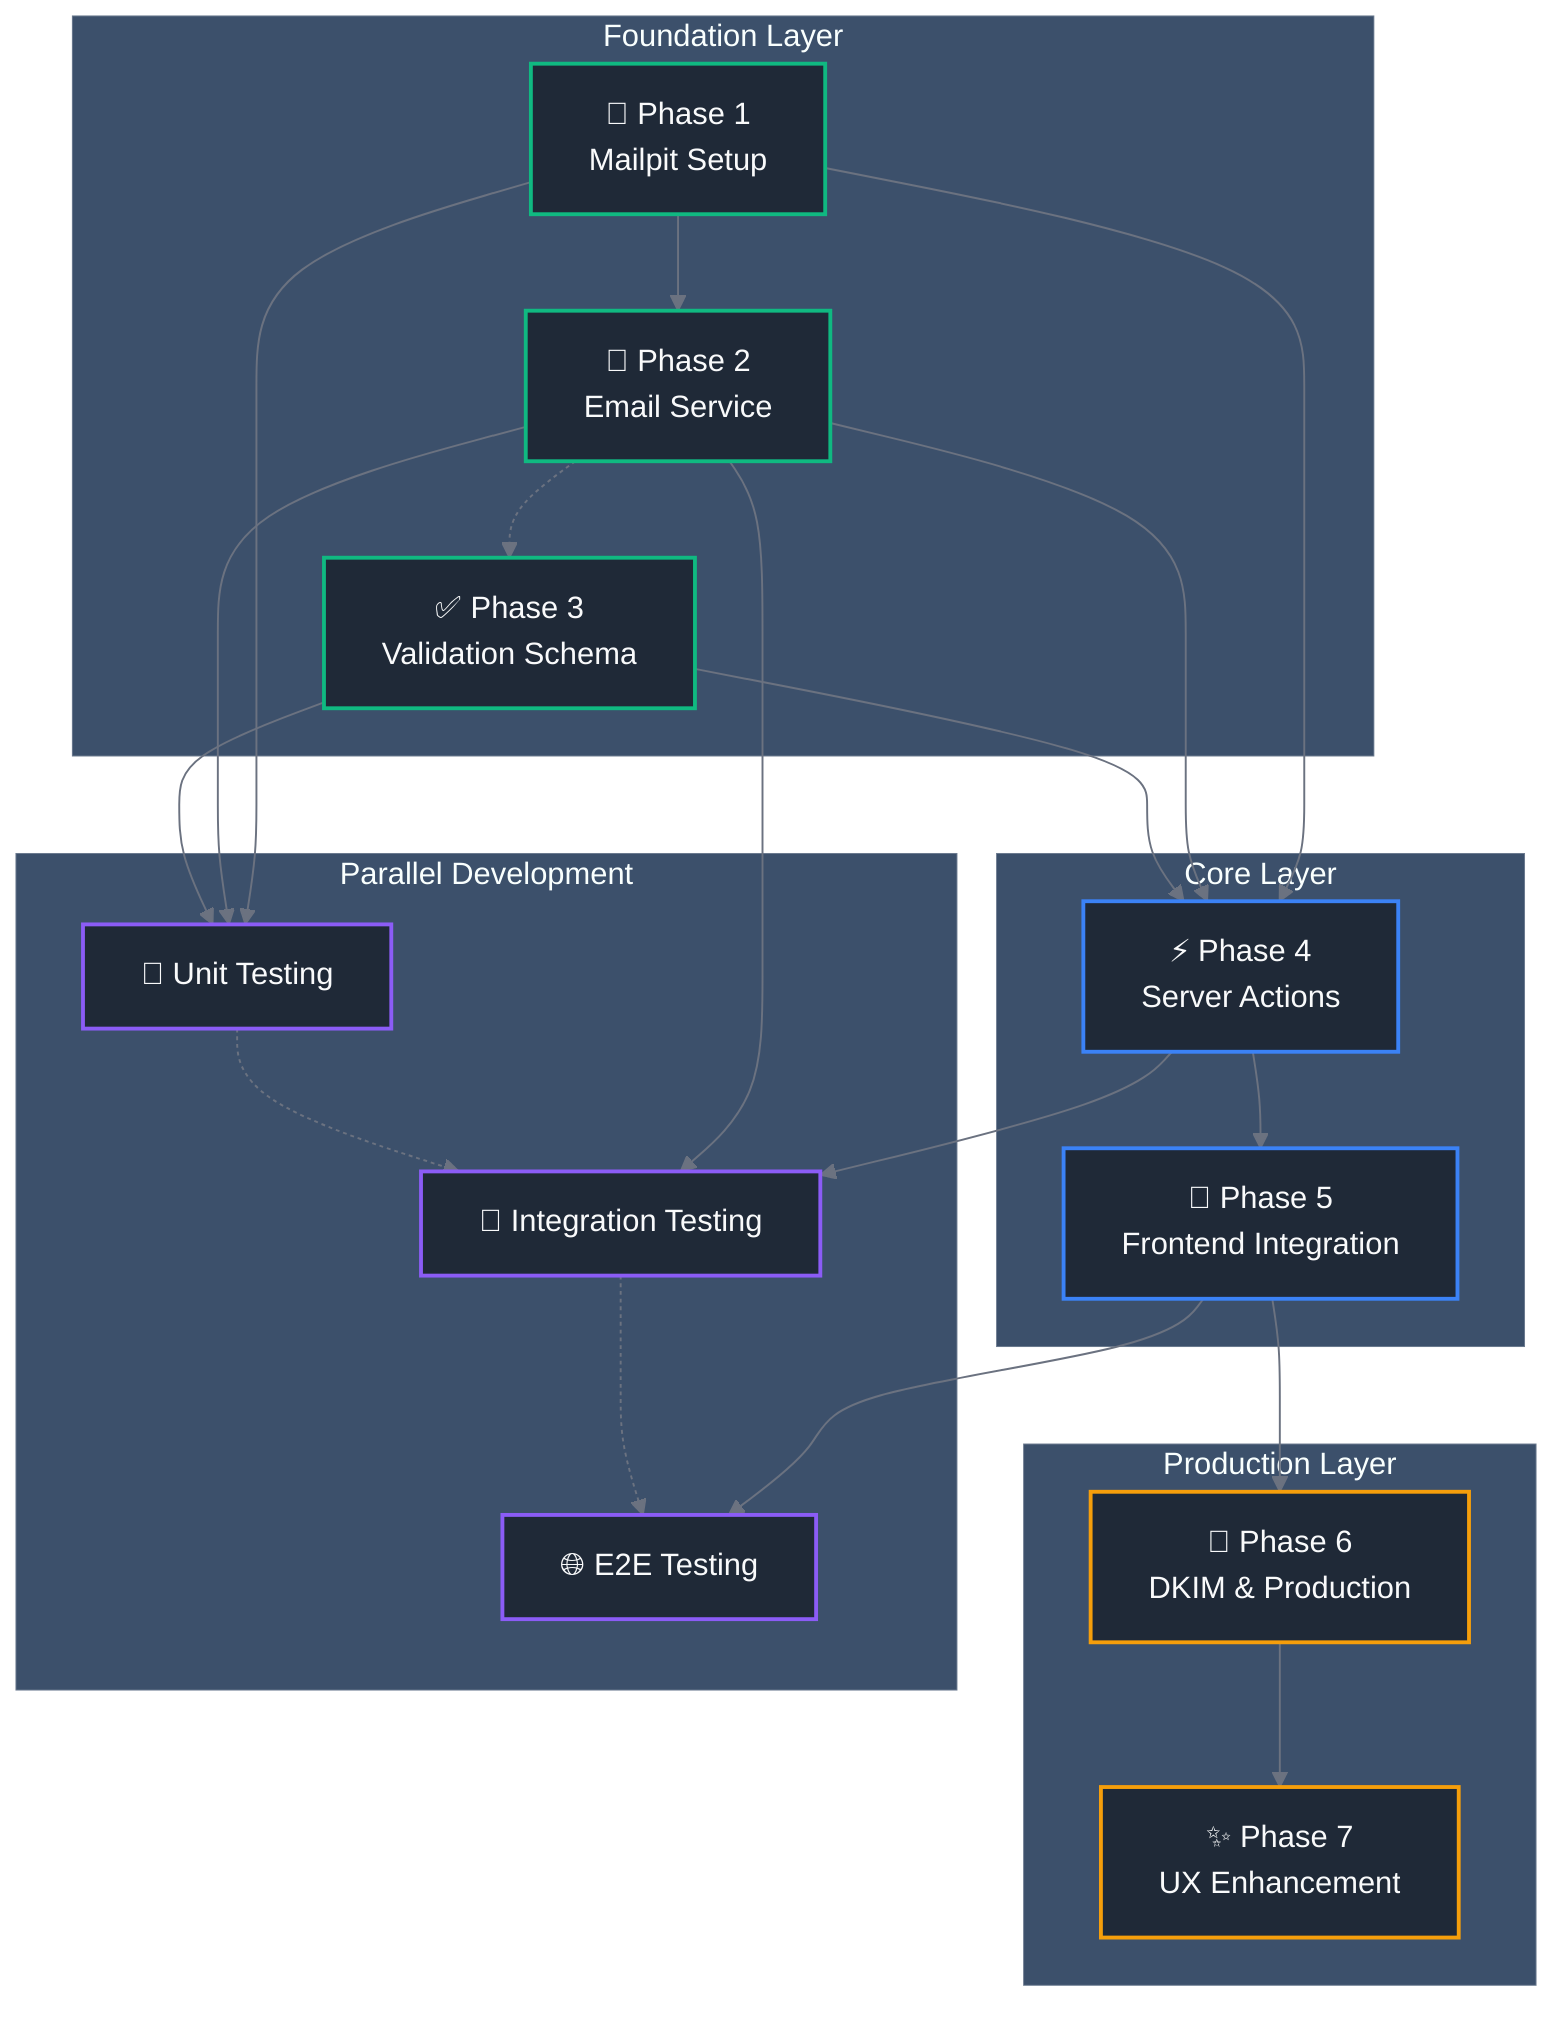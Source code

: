 %%{init: {'theme':'dark', 'themeVariables': { 'primaryColor': '#1f2937', 'primaryTextColor': '#f9fafb', 'primaryBorderColor': '#374151', 'lineColor': '#6b7280', 'secondaryColor': '#374151', 'tertiaryColor': '#111827', 'background': '#111827', 'mainBkg': '#1f2937', 'secondBkg': '#374151'}}}%%
graph TD
    subgraph "Foundation Layer"
        P1[📧 Phase 1<br/>Mailpit Setup]
        P2[🔧 Phase 2<br/>Email Service]
        P3[✅ Phase 3<br/>Validation Schema]
    end
    
    subgraph "Core Layer"
        P4[⚡ Phase 4<br/>Server Actions]
        P5[🎨 Phase 5<br/>Frontend Integration]
    end
    
    subgraph "Production Layer"
        P6[🔐 Phase 6<br/>DKIM & Production]
        P7[✨ Phase 7<br/>UX Enhancement]
    end
    
    subgraph "Parallel Development"
        T1[🧪 Unit Testing]
        T2[🔗 Integration Testing]
        T3[🌐 E2E Testing]
    end
    
    %% Dependencies
    P1 --> P2
    P1 --> P4
    P2 --> P4
    P3 --> P4
    P4 --> P5
    P5 --> P6
    P6 --> P7
    
    %% Testing Dependencies
    P1 --> T1
    P2 --> T1
    P3 --> T1
    P2 --> T2
    P4 --> T2
    P5 --> T3
    
    %% Parallel Opportunities
    P2 -.-> P3
    T1 -.-> T2
    T2 -.-> T3
    
    style P1 fill:#1f2937,stroke:#10b981,stroke-width:2px,color:#f9fafb
    style P2 fill:#1f2937,stroke:#10b981,stroke-width:2px,color:#f9fafb
    style P3 fill:#1f2937,stroke:#10b981,stroke-width:2px,color:#f9fafb
    style P4 fill:#1f2937,stroke:#3b82f6,stroke-width:2px,color:#f9fafb
    style P5 fill:#1f2937,stroke:#3b82f6,stroke-width:2px,color:#f9fafb
    style P6 fill:#1f2937,stroke:#f59e0b,stroke-width:2px,color:#f9fafb
    style P7 fill:#1f2937,stroke:#f59e0b,stroke-width:2px,color:#f9fafb
    style T1 fill:#1f2937,stroke:#8b5cf6,stroke-width:2px,color:#f9fafb
    style T2 fill:#1f2937,stroke:#8b5cf6,stroke-width:2px,color:#f9fafb
    style T3 fill:#1f2937,stroke:#8b5cf6,stroke-width:2px,color:#f9fafb